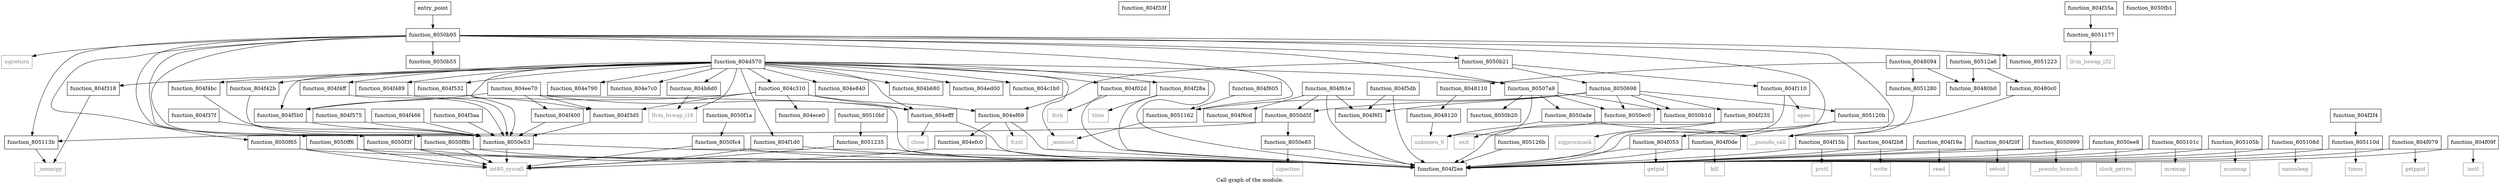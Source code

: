 digraph "Call graph of the module." {
  label="Call graph of the module.";
  node [shape=record];

  Node_function_804f0de [label="{function_804f0de}"];
  Node_function_804f110 [label="{function_804f110}"];
  Node_function_804f15b [label="{function_804f15b}"];
  Node_function_804f2b8 [label="{function_804f2b8}"];
  Node_function_804f400 [label="{function_804f400}"];
  Node_function_804f2ee [label="{function_804f2ee}"];
  Node_function_804f605 [label="{function_804f605}"];
  Node_function_804f5db [label="{function_804f5db}"];
  Node_function_804f42b [label="{function_804f42b}"];
  Node_function_804f2f4 [label="{function_804f2f4}"];
  Node_function_804f318 [label="{function_804f318}"];
  Node_function_804f19a [label="{function_804f19a}"];
  Node_function_804f575 [label="{function_804f575}"];
  Node_function_804f1d0 [label="{function_804f1d0}"];
  Node_function_804f5b0 [label="{function_804f5b0}"];
  Node_function_804f20f [label="{function_804f20f}"];
  Node_function_804f28a [label="{function_804f28a}"];
  Node_function_804f466 [label="{function_804f466}"];
  Node_function_804f33f [label="{function_804f33f}"];
  Node_function_804f489 [label="{function_804f489}"];
  Node_function_804f3aa [label="{function_804f3aa}"];
  Node_function_804f532 [label="{function_804f532}"];
  Node_function_804f35a [label="{function_804f35a}"];
  Node_function_804f235 [label="{function_804f235}"];
  Node_function_804f4bc [label="{function_804f4bc}"];
  Node_function_804f37f [label="{function_804f37f}"];
  Node_function_804f6f1 [label="{function_804f6f1}"];
  Node_function_8050698 [label="{function_8050698}"];
  Node_function_80507a9 [label="{function_80507a9}"];
  Node_function_8050999 [label="{function_8050999}"];
  Node_function_8050ade [label="{function_8050ade}"];
  Node_function_8050b1d [label="{function_8050b1d}"];
  Node_function_8050b20 [label="{function_8050b20}"];
  Node_function_8050b21 [label="{function_8050b21}"];
  Node_function_8050b55 [label="{function_8050b55}"];
  Node_function_8050b95 [label="{function_8050b95}"];
  Node_function_804f61e [label="{function_804f61e}"];
  Node_function_804f6cd [label="{function_804f6cd}"];
  Node_function_8050d5f [label="{function_8050d5f}"];
  Node_function_8050e53 [label="{function_8050e53}"];
  Node_function_8050e85 [label="{function_8050e85}"];
  Node_function_8050ec0 [label="{function_8050ec0}"];
  Node_function_8050ee8 [label="{function_8050ee8}"];
  Node_function_8050f1a [label="{function_8050f1a}"];
  Node_function_8050f3f [label="{function_8050f3f}"];
  Node_function_8050f65 [label="{function_8050f65}"];
  Node_function_8050f8b [label="{function_8050f8b}"];
  Node_function_8050fb1 [label="{function_8050fb1}"];
  Node_function_8050fc4 [label="{function_8050fc4}"];
  Node_function_8050ff6 [label="{function_8050ff6}"];
  Node_function_805101c [label="{function_805101c}"];
  Node_function_805105b [label="{function_805105b}"];
  Node_function_805108d [label="{function_805108d}"];
  Node_function_80510bf [label="{function_80510bf}"];
  Node_function_805110d [label="{function_805110d}"];
  Node_function_805113b [label="{function_805113b}"];
  Node_function_8051162 [label="{function_8051162}"];
  Node_function_8051177 [label="{function_8051177}"];
  Node_function_805120b [label="{function_805120b}"];
  Node_function_8051223 [label="{function_8051223}"];
  Node_function_8051235 [label="{function_8051235}"];
  Node_function_805126b [label="{function_805126b}"];
  Node_function_8051280 [label="{function_8051280}"];
  Node_function_80512a6 [label="{function_80512a6}"];
  Node_llvm_bswap_i32 [color="gray50", fontcolor="gray50", label="{llvm_bswap_i32}"];
  Node__memset [color="gray50", fontcolor="gray50", label="{_memset}"];
  Node__memcpy [color="gray50", fontcolor="gray50", label="{_memcpy}"];
  Node_llvm_bswap_i16 [color="gray50", fontcolor="gray50", label="{llvm_bswap_i16}"];
  Node_unknown_0 [color="gray50", fontcolor="gray50", label="{unknown_0}"];
  Node_fcntl [color="gray50", fontcolor="gray50", label="{fcntl}"];
  Node_int80_syscall [color="gray50", fontcolor="gray50", label="{int80_syscall}"];
  Node_close [color="gray50", fontcolor="gray50", label="{close}"];
  Node_fork [color="gray50", fontcolor="gray50", label="{fork}"];
  Node_getpid [color="gray50", fontcolor="gray50", label="{getpid}"];
  Node_getppid [color="gray50", fontcolor="gray50", label="{getppid}"];
  Node_ioctl [color="gray50", fontcolor="gray50", label="{ioctl}"];
  Node_kill [color="gray50", fontcolor="gray50", label="{kill}"];
  Node_open [color="gray50", fontcolor="gray50", label="{open}"];
  Node_prctl [color="gray50", fontcolor="gray50", label="{prctl}"];
  Node_read [color="gray50", fontcolor="gray50", label="{read}"];
  Node_setsid [color="gray50", fontcolor="gray50", label="{setsid}"];
  Node_sigprocmask [color="gray50", fontcolor="gray50", label="{sigprocmask}"];
  Node_time [color="gray50", fontcolor="gray50", label="{time}"];
  Node_write [color="gray50", fontcolor="gray50", label="{write}"];
  Node_sigreturn [color="gray50", fontcolor="gray50", label="{sigreturn}"];
  Node_sigaction [color="gray50", fontcolor="gray50", label="{sigaction}"];
  Node_exit [color="gray50", fontcolor="gray50", label="{exit}"];
  Node_clock_getres [color="gray50", fontcolor="gray50", label="{clock_getres}"];
  Node_mremap [color="gray50", fontcolor="gray50", label="{mremap}"];
  Node_munmap [color="gray50", fontcolor="gray50", label="{munmap}"];
  Node_nanosleep [color="gray50", fontcolor="gray50", label="{nanosleep}"];
  Node_times [color="gray50", fontcolor="gray50", label="{times}"];
  Node_function_804f3d5 [label="{function_804f3d5}"];
  Node___pseudo_call [color="gray50", fontcolor="gray50", label="{__pseudo_call}"];
  Node___pseudo_branch [color="gray50", fontcolor="gray50", label="{__pseudo_branch}"];
  Node_function_8048094 [label="{function_8048094}"];
  Node_function_80480b0 [label="{function_80480b0}"];
  Node_function_80480c0 [label="{function_80480c0}"];
  Node_function_8048110 [label="{function_8048110}"];
  Node_function_8048120 [label="{function_8048120}"];
  Node_entry_point [label="{entry_point}"];
  Node_function_804b680 [label="{function_804b680}"];
  Node_function_804ed00 [label="{function_804ed00}"];
  Node_function_804b6d0 [label="{function_804b6d0}"];
  Node_function_804c1b0 [label="{function_804c1b0}"];
  Node_function_804c310 [label="{function_804c310}"];
  Node_function_804d570 [label="{function_804d570}"];
  Node_function_804e790 [label="{function_804e790}"];
  Node_function_804e7c0 [label="{function_804e7c0}"];
  Node_function_804e840 [label="{function_804e840}"];
  Node_function_804ece0 [label="{function_804ece0}"];
  Node_function_804f4ff [label="{function_804f4ff}"];
  Node_function_804ee70 [label="{function_804ee70}"];
  Node_function_804ef69 [label="{function_804ef69}"];
  Node_function_804efc0 [label="{function_804efc0}"];
  Node_function_804efff [label="{function_804efff}"];
  Node_function_804f02d [label="{function_804f02d}"];
  Node_function_804f053 [label="{function_804f053}"];
  Node_function_804f079 [label="{function_804f079}"];
  Node_function_804f09f [label="{function_804f09f}"];
  Node_function_804f0de -> Node_function_804f2ee;
  Node_function_804f0de -> Node_kill;
  Node_function_804f110 -> Node_function_804f2ee;
  Node_function_804f110 -> Node_open;
  Node_function_804f15b -> Node_function_804f2ee;
  Node_function_804f15b -> Node_prctl;
  Node_function_804f2b8 -> Node_function_804f2ee;
  Node_function_804f2b8 -> Node_write;
  Node_function_804f400 -> Node_function_8050e53;
  Node_function_804f605 -> Node_function_8051162;
  Node_function_804f5db -> Node_function_804f2ee;
  Node_function_804f5db -> Node_function_804f6f1;
  Node_function_804f42b -> Node_function_8050e53;
  Node_function_804f2f4 -> Node_function_805110d;
  Node_function_804f318 -> Node__memcpy;
  Node_function_804f19a -> Node_function_804f2ee;
  Node_function_804f19a -> Node_read;
  Node_function_804f575 -> Node_function_8050e53;
  Node_function_804f1d0 -> Node_function_804f2ee;
  Node_function_804f1d0 -> Node_int80_syscall;
  Node_function_804f5b0 -> Node_function_8050e53;
  Node_function_804f20f -> Node_function_804f2ee;
  Node_function_804f20f -> Node_setsid;
  Node_function_804f28a -> Node_function_804f2ee;
  Node_function_804f28a -> Node_time;
  Node_function_804f466 -> Node_function_8050e53;
  Node_function_804f489 -> Node_function_8050e53;
  Node_function_804f3aa -> Node_function_8050e53;
  Node_function_804f532 -> Node_function_8050e53;
  Node_function_804f35a -> Node_function_8051177;
  Node_function_804f235 -> Node_function_804f2ee;
  Node_function_804f235 -> Node_sigprocmask;
  Node_function_804f4bc -> Node_function_8050e53;
  Node_function_804f37f -> Node_function_8050e53;
  Node_function_8050698 -> Node_function_804f235;
  Node_function_8050698 -> Node_function_804f6f1;
  Node_function_8050698 -> Node_function_8050b1d;
  Node_function_8050698 -> Node_function_8050d5f;
  Node_function_8050698 -> Node_function_8050ec0;
  Node_function_8050698 -> Node_function_8051162;
  Node_function_8050698 -> Node_function_805120b;
  Node_function_80507a9 -> Node_function_8050ade;
  Node_function_80507a9 -> Node_function_8050b1d;
  Node_function_80507a9 -> Node_function_8050b20;
  Node_function_80507a9 -> Node_function_8050ec0;
  Node_function_80507a9 -> Node_unknown_0;
  Node_function_8050999 -> Node_function_804f2ee;
  Node_function_8050999 -> Node___pseudo_branch;
  Node_function_8050ade -> Node_unknown_0;
  Node_function_8050ade -> Node___pseudo_call;
  Node_function_8050b21 -> Node_function_804f110;
  Node_function_8050b21 -> Node_function_8050698;
  Node_function_8050b21 -> Node_function_804ef69;
  Node_function_8050b95 -> Node_function_804f2ee;
  Node_function_8050b95 -> Node_function_80507a9;
  Node_function_8050b95 -> Node_function_8050b21;
  Node_function_8050b95 -> Node_function_8050b55;
  Node_function_8050b95 -> Node_function_8050f3f;
  Node_function_8050b95 -> Node_function_8050f65;
  Node_function_8050b95 -> Node_function_8050f8b;
  Node_function_8050b95 -> Node_function_8050ff6;
  Node_function_8050b95 -> Node_function_805113b;
  Node_function_8050b95 -> Node_function_8051162;
  Node_function_8050b95 -> Node_function_8051223;
  Node_function_8050b95 -> Node_sigreturn;
  Node_function_8050b95 -> Node___pseudo_call;
  Node_function_804f61e -> Node_function_804f2ee;
  Node_function_804f61e -> Node_function_804f6f1;
  Node_function_804f61e -> Node_function_804f6cd;
  Node_function_804f61e -> Node_function_8050d5f;
  Node_function_8050d5f -> Node_function_8050e85;
  Node_function_8050d5f -> Node_function_805113b;
  Node_function_8050e53 -> Node_function_804f2ee;
  Node_function_8050e53 -> Node_int80_syscall;
  Node_function_8050e85 -> Node_function_804f2ee;
  Node_function_8050e85 -> Node_sigaction;
  Node_function_8050ec0 -> Node_exit;
  Node_function_8050ee8 -> Node_function_804f2ee;
  Node_function_8050ee8 -> Node_clock_getres;
  Node_function_8050f1a -> Node_function_8050fc4;
  Node_function_8050f3f -> Node_function_804f2ee;
  Node_function_8050f3f -> Node_int80_syscall;
  Node_function_8050f65 -> Node_function_804f2ee;
  Node_function_8050f65 -> Node_int80_syscall;
  Node_function_8050f8b -> Node_function_804f2ee;
  Node_function_8050f8b -> Node_int80_syscall;
  Node_function_8050fc4 -> Node_function_804f2ee;
  Node_function_8050fc4 -> Node_int80_syscall;
  Node_function_8050ff6 -> Node_function_804f2ee;
  Node_function_8050ff6 -> Node_int80_syscall;
  Node_function_805101c -> Node_function_804f2ee;
  Node_function_805101c -> Node_mremap;
  Node_function_805105b -> Node_function_804f2ee;
  Node_function_805105b -> Node_munmap;
  Node_function_805108d -> Node_function_804f2ee;
  Node_function_805108d -> Node_nanosleep;
  Node_function_80510bf -> Node_function_8051235;
  Node_function_805110d -> Node_function_804f2ee;
  Node_function_805110d -> Node_times;
  Node_function_805113b -> Node__memcpy;
  Node_function_8051162 -> Node__memset;
  Node_function_8051177 -> Node_llvm_bswap_i32;
  Node_function_805120b -> Node_function_804f0de;
  Node_function_805120b -> Node_function_804f053;
  Node_function_8051235 -> Node_function_804f2ee;
  Node_function_8051235 -> Node_int80_syscall;
  Node_function_805126b -> Node_function_804f2ee;
  Node_function_8051280 -> Node___pseudo_call;
  Node_function_80512a6 -> Node_function_80480b0;
  Node_function_80512a6 -> Node_function_80480c0;
  Node_function_804f3d5 -> Node_function_8050e53;
  Node_function_8048094 -> Node_function_8051280;
  Node_function_8048094 -> Node_function_80480b0;
  Node_function_8048094 -> Node_function_8048110;
  Node_function_80480c0 -> Node___pseudo_call;
  Node_function_8048110 -> Node_function_8048120;
  Node_function_8048120 -> Node_unknown_0;
  Node_entry_point -> Node_function_8050b95;
  Node_function_804b6d0 -> Node_llvm_bswap_i16;
  Node_function_804c310 -> Node_function_804f5b0;
  Node_function_804c310 -> Node_function_804f3d5;
  Node_function_804c310 -> Node_function_804ece0;
  Node_function_804c310 -> Node_function_804ef69;
  Node_function_804c310 -> Node_function_804efff;
  Node_function_804d570 -> Node_function_804f2ee;
  Node_function_804d570 -> Node_function_804f42b;
  Node_function_804d570 -> Node_function_804f318;
  Node_function_804d570 -> Node_function_804f1d0;
  Node_function_804d570 -> Node_function_804f5b0;
  Node_function_804d570 -> Node_function_804f28a;
  Node_function_804d570 -> Node_function_804f489;
  Node_function_804d570 -> Node_function_804f532;
  Node_function_804d570 -> Node_function_804f4bc;
  Node_function_804d570 -> Node_function_80507a9;
  Node_function_804d570 -> Node__memset;
  Node_function_804d570 -> Node_llvm_bswap_i16;
  Node_function_804d570 -> Node_function_804f3d5;
  Node_function_804d570 -> Node_function_804b680;
  Node_function_804d570 -> Node_function_804ed00;
  Node_function_804d570 -> Node_function_804b6d0;
  Node_function_804d570 -> Node_function_804c1b0;
  Node_function_804d570 -> Node_function_804c310;
  Node_function_804d570 -> Node_function_804e790;
  Node_function_804d570 -> Node_function_804e7c0;
  Node_function_804d570 -> Node_function_804e840;
  Node_function_804d570 -> Node_function_804f4ff;
  Node_function_804d570 -> Node_function_804efff;
  Node_function_804d570 -> Node_function_804f02d;
  Node_function_804f4ff -> Node_function_8050e53;
  Node_function_804ee70 -> Node_function_804f400;
  Node_function_804ee70 -> Node_function_804f2ee;
  Node_function_804ee70 -> Node_function_804f5b0;
  Node_function_804ee70 -> Node_function_804f3d5;
  Node_function_804ee70 -> Node_function_804efff;
  Node_function_804ef69 -> Node_function_804f2ee;
  Node_function_804ef69 -> Node_fcntl;
  Node_function_804ef69 -> Node_function_804efc0;
  Node_function_804efc0 -> Node_function_804f2ee;
  Node_function_804efc0 -> Node_int80_syscall;
  Node_function_804efff -> Node_function_804f2ee;
  Node_function_804efff -> Node_close;
  Node_function_804f02d -> Node_function_804f2ee;
  Node_function_804f02d -> Node_fork;
  Node_function_804f053 -> Node_function_804f2ee;
  Node_function_804f053 -> Node_getpid;
  Node_function_804f079 -> Node_function_804f2ee;
  Node_function_804f079 -> Node_getppid;
  Node_function_804f09f -> Node_function_804f2ee;
  Node_function_804f09f -> Node_ioctl;
}
